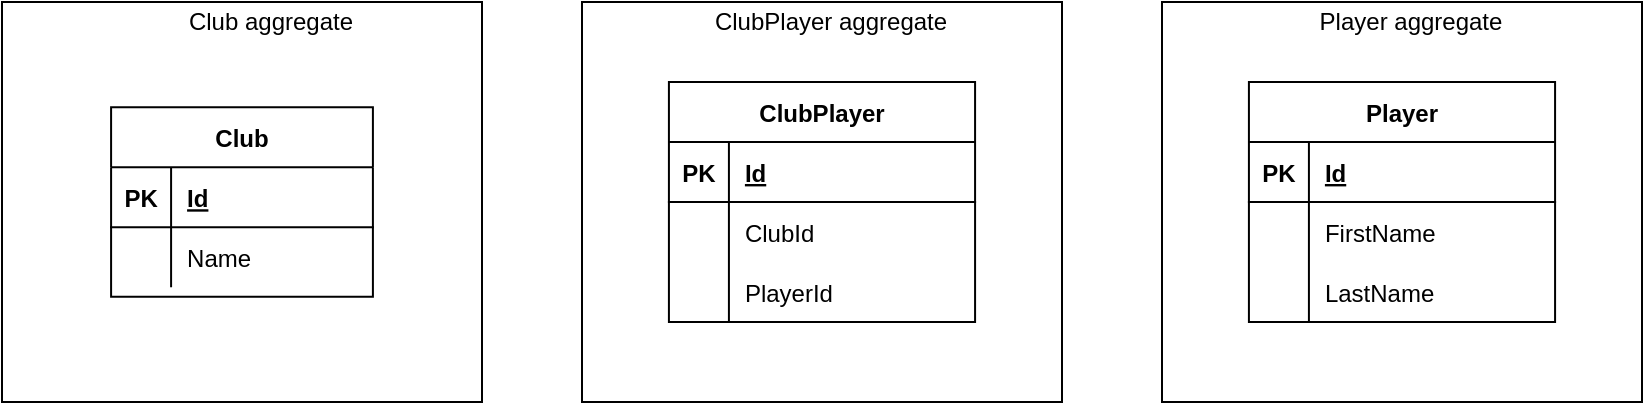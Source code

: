 <mxfile version="14.8.4" type="device"><diagram id="R2lEEEUBdFMjLlhIrx00" name="Page-1"><mxGraphModel dx="1768" dy="880" grid="1" gridSize="10" guides="1" tooltips="1" connect="1" arrows="1" fold="1" page="1" pageScale="1" pageWidth="850" pageHeight="1100" math="0" shadow="0" extFonts="Permanent Marker^https://fonts.googleapis.com/css?family=Permanent+Marker"><root><mxCell id="0"/><mxCell id="1" parent="0"/><mxCell id="gg8PAinaPa6_kpaQrIuv-1" value="" style="group" parent="1" vertex="1" connectable="0"><mxGeometry x="460" y="320" width="240" height="200" as="geometry"/></mxCell><mxCell id="YP9DN8QgEFIF_HLCPCEO-30" value="" style="whiteSpace=wrap;html=1;" parent="gg8PAinaPa6_kpaQrIuv-1" vertex="1"><mxGeometry width="240" height="200" as="geometry"/></mxCell><mxCell id="YP9DN8QgEFIF_HLCPCEO-31" value="Player aggregate" style="text;html=1;align=center;verticalAlign=middle;resizable=0;points=[];autosize=1;strokeColor=none;" parent="gg8PAinaPa6_kpaQrIuv-1" vertex="1"><mxGeometry x="69.231" width="110" height="20" as="geometry"/></mxCell><mxCell id="YP9DN8QgEFIF_HLCPCEO-17" value="Player" style="shape=table;startSize=30;container=1;collapsible=1;childLayout=tableLayout;fixedRows=1;rowLines=0;fontStyle=1;align=center;resizeLast=1;" parent="gg8PAinaPa6_kpaQrIuv-1" vertex="1"><mxGeometry x="43.46" y="40" width="153.08" height="120" as="geometry"/></mxCell><mxCell id="YP9DN8QgEFIF_HLCPCEO-18" value="" style="shape=partialRectangle;collapsible=0;dropTarget=0;pointerEvents=0;fillColor=none;top=0;left=0;bottom=1;right=0;points=[[0,0.5],[1,0.5]];portConstraint=eastwest;" parent="YP9DN8QgEFIF_HLCPCEO-17" vertex="1"><mxGeometry y="30" width="153.08" height="30" as="geometry"/></mxCell><mxCell id="YP9DN8QgEFIF_HLCPCEO-19" value="PK" style="shape=partialRectangle;connectable=0;fillColor=none;top=0;left=0;bottom=0;right=0;fontStyle=1;overflow=hidden;" parent="YP9DN8QgEFIF_HLCPCEO-18" vertex="1"><mxGeometry width="30" height="30" as="geometry"/></mxCell><mxCell id="YP9DN8QgEFIF_HLCPCEO-20" value="Id" style="shape=partialRectangle;connectable=0;fillColor=none;top=0;left=0;bottom=0;right=0;align=left;spacingLeft=6;fontStyle=5;overflow=hidden;" parent="YP9DN8QgEFIF_HLCPCEO-18" vertex="1"><mxGeometry x="30" width="123.08" height="30" as="geometry"/></mxCell><mxCell id="YP9DN8QgEFIF_HLCPCEO-21" value="" style="shape=partialRectangle;collapsible=0;dropTarget=0;pointerEvents=0;fillColor=none;top=0;left=0;bottom=0;right=0;points=[[0,0.5],[1,0.5]];portConstraint=eastwest;" parent="YP9DN8QgEFIF_HLCPCEO-17" vertex="1"><mxGeometry y="60" width="153.08" height="30" as="geometry"/></mxCell><mxCell id="YP9DN8QgEFIF_HLCPCEO-22" value="" style="shape=partialRectangle;connectable=0;fillColor=none;top=0;left=0;bottom=0;right=0;editable=1;overflow=hidden;" parent="YP9DN8QgEFIF_HLCPCEO-21" vertex="1"><mxGeometry width="30" height="30" as="geometry"/></mxCell><mxCell id="YP9DN8QgEFIF_HLCPCEO-23" value="FirstName" style="shape=partialRectangle;connectable=0;fillColor=none;top=0;left=0;bottom=0;right=0;align=left;spacingLeft=6;overflow=hidden;" parent="YP9DN8QgEFIF_HLCPCEO-21" vertex="1"><mxGeometry x="30" width="123.08" height="30" as="geometry"/></mxCell><mxCell id="YP9DN8QgEFIF_HLCPCEO-24" value="" style="shape=partialRectangle;collapsible=0;dropTarget=0;pointerEvents=0;fillColor=none;top=0;left=0;bottom=0;right=0;points=[[0,0.5],[1,0.5]];portConstraint=eastwest;" parent="YP9DN8QgEFIF_HLCPCEO-17" vertex="1"><mxGeometry y="90" width="153.08" height="30" as="geometry"/></mxCell><mxCell id="YP9DN8QgEFIF_HLCPCEO-25" value="" style="shape=partialRectangle;connectable=0;fillColor=none;top=0;left=0;bottom=0;right=0;editable=1;overflow=hidden;" parent="YP9DN8QgEFIF_HLCPCEO-24" vertex="1"><mxGeometry width="30" height="30" as="geometry"/></mxCell><mxCell id="YP9DN8QgEFIF_HLCPCEO-26" value="LastName" style="shape=partialRectangle;connectable=0;fillColor=none;top=0;left=0;bottom=0;right=0;align=left;spacingLeft=6;overflow=hidden;" parent="YP9DN8QgEFIF_HLCPCEO-24" vertex="1"><mxGeometry x="30" width="123.08" height="30" as="geometry"/></mxCell><mxCell id="gg8PAinaPa6_kpaQrIuv-2" value="" style="group" parent="1" vertex="1" connectable="0"><mxGeometry x="-120" y="320" width="240" height="200" as="geometry"/></mxCell><mxCell id="YP9DN8QgEFIF_HLCPCEO-15" value="" style="whiteSpace=wrap;html=1;" parent="gg8PAinaPa6_kpaQrIuv-2" vertex="1"><mxGeometry width="240" height="200.0" as="geometry"/></mxCell><mxCell id="YP9DN8QgEFIF_HLCPCEO-16" value="Club aggregate" style="text;html=1;align=center;verticalAlign=middle;resizable=0;points=[];autosize=1;strokeColor=none;" parent="gg8PAinaPa6_kpaQrIuv-2" vertex="1"><mxGeometry x="83.636" width="100" height="20" as="geometry"/></mxCell><mxCell id="YP9DN8QgEFIF_HLCPCEO-1" value="Club" style="shape=table;startSize=30;container=1;collapsible=1;childLayout=tableLayout;fixedRows=1;rowLines=0;fontStyle=1;align=center;resizeLast=1;" parent="gg8PAinaPa6_kpaQrIuv-2" vertex="1"><mxGeometry x="54.545" y="52.635" width="130.909" height="94.737" as="geometry"/></mxCell><mxCell id="YP9DN8QgEFIF_HLCPCEO-2" value="" style="shape=partialRectangle;collapsible=0;dropTarget=0;pointerEvents=0;fillColor=none;top=0;left=0;bottom=1;right=0;points=[[0,0.5],[1,0.5]];portConstraint=eastwest;" parent="YP9DN8QgEFIF_HLCPCEO-1" vertex="1"><mxGeometry y="30" width="130.909" height="30" as="geometry"/></mxCell><mxCell id="YP9DN8QgEFIF_HLCPCEO-3" value="PK" style="shape=partialRectangle;connectable=0;fillColor=none;top=0;left=0;bottom=0;right=0;fontStyle=1;overflow=hidden;" parent="YP9DN8QgEFIF_HLCPCEO-2" vertex="1"><mxGeometry width="30" height="30" as="geometry"/></mxCell><mxCell id="YP9DN8QgEFIF_HLCPCEO-4" value="Id" style="shape=partialRectangle;connectable=0;fillColor=none;top=0;left=0;bottom=0;right=0;align=left;spacingLeft=6;fontStyle=5;overflow=hidden;" parent="YP9DN8QgEFIF_HLCPCEO-2" vertex="1"><mxGeometry x="30" width="100.909" height="30" as="geometry"/></mxCell><mxCell id="YP9DN8QgEFIF_HLCPCEO-5" value="" style="shape=partialRectangle;collapsible=0;dropTarget=0;pointerEvents=0;fillColor=none;top=0;left=0;bottom=0;right=0;points=[[0,0.5],[1,0.5]];portConstraint=eastwest;" parent="YP9DN8QgEFIF_HLCPCEO-1" vertex="1"><mxGeometry y="60" width="130.909" height="30" as="geometry"/></mxCell><mxCell id="YP9DN8QgEFIF_HLCPCEO-6" value="" style="shape=partialRectangle;connectable=0;fillColor=none;top=0;left=0;bottom=0;right=0;editable=1;overflow=hidden;" parent="YP9DN8QgEFIF_HLCPCEO-5" vertex="1"><mxGeometry width="30" height="30" as="geometry"/></mxCell><mxCell id="YP9DN8QgEFIF_HLCPCEO-7" value="Name" style="shape=partialRectangle;connectable=0;fillColor=none;top=0;left=0;bottom=0;right=0;align=left;spacingLeft=6;overflow=hidden;" parent="YP9DN8QgEFIF_HLCPCEO-5" vertex="1"><mxGeometry x="30" width="100.909" height="30" as="geometry"/></mxCell><mxCell id="WrqjjgfpV-za36VBcFlf-1" value="" style="group" vertex="1" connectable="0" parent="1"><mxGeometry x="170" y="320" width="240" height="200" as="geometry"/></mxCell><mxCell id="WrqjjgfpV-za36VBcFlf-2" value="" style="whiteSpace=wrap;html=1;" vertex="1" parent="WrqjjgfpV-za36VBcFlf-1"><mxGeometry width="240" height="200" as="geometry"/></mxCell><mxCell id="WrqjjgfpV-za36VBcFlf-3" value="ClubPlayer aggregate" style="text;html=1;align=center;verticalAlign=middle;resizable=0;points=[];autosize=1;strokeColor=none;" vertex="1" parent="WrqjjgfpV-za36VBcFlf-1"><mxGeometry x="59.231" width="130" height="20" as="geometry"/></mxCell><mxCell id="WrqjjgfpV-za36VBcFlf-4" value="ClubPlayer" style="shape=table;startSize=30;container=1;collapsible=1;childLayout=tableLayout;fixedRows=1;rowLines=0;fontStyle=1;align=center;resizeLast=1;" vertex="1" parent="WrqjjgfpV-za36VBcFlf-1"><mxGeometry x="43.46" y="40" width="153.08" height="120" as="geometry"/></mxCell><mxCell id="WrqjjgfpV-za36VBcFlf-5" value="" style="shape=partialRectangle;collapsible=0;dropTarget=0;pointerEvents=0;fillColor=none;top=0;left=0;bottom=1;right=0;points=[[0,0.5],[1,0.5]];portConstraint=eastwest;" vertex="1" parent="WrqjjgfpV-za36VBcFlf-4"><mxGeometry y="30" width="153.08" height="30" as="geometry"/></mxCell><mxCell id="WrqjjgfpV-za36VBcFlf-6" value="PK" style="shape=partialRectangle;connectable=0;fillColor=none;top=0;left=0;bottom=0;right=0;fontStyle=1;overflow=hidden;" vertex="1" parent="WrqjjgfpV-za36VBcFlf-5"><mxGeometry width="30" height="30" as="geometry"/></mxCell><mxCell id="WrqjjgfpV-za36VBcFlf-7" value="Id" style="shape=partialRectangle;connectable=0;fillColor=none;top=0;left=0;bottom=0;right=0;align=left;spacingLeft=6;fontStyle=5;overflow=hidden;" vertex="1" parent="WrqjjgfpV-za36VBcFlf-5"><mxGeometry x="30" width="123.08" height="30" as="geometry"/></mxCell><mxCell id="WrqjjgfpV-za36VBcFlf-8" value="" style="shape=partialRectangle;collapsible=0;dropTarget=0;pointerEvents=0;fillColor=none;top=0;left=0;bottom=0;right=0;points=[[0,0.5],[1,0.5]];portConstraint=eastwest;" vertex="1" parent="WrqjjgfpV-za36VBcFlf-4"><mxGeometry y="60" width="153.08" height="30" as="geometry"/></mxCell><mxCell id="WrqjjgfpV-za36VBcFlf-9" value="" style="shape=partialRectangle;connectable=0;fillColor=none;top=0;left=0;bottom=0;right=0;editable=1;overflow=hidden;" vertex="1" parent="WrqjjgfpV-za36VBcFlf-8"><mxGeometry width="30" height="30" as="geometry"/></mxCell><mxCell id="WrqjjgfpV-za36VBcFlf-10" value="ClubId" style="shape=partialRectangle;connectable=0;fillColor=none;top=0;left=0;bottom=0;right=0;align=left;spacingLeft=6;overflow=hidden;" vertex="1" parent="WrqjjgfpV-za36VBcFlf-8"><mxGeometry x="30" width="123.08" height="30" as="geometry"/></mxCell><mxCell id="WrqjjgfpV-za36VBcFlf-11" value="" style="shape=partialRectangle;collapsible=0;dropTarget=0;pointerEvents=0;fillColor=none;top=0;left=0;bottom=0;right=0;points=[[0,0.5],[1,0.5]];portConstraint=eastwest;" vertex="1" parent="WrqjjgfpV-za36VBcFlf-4"><mxGeometry y="90" width="153.08" height="30" as="geometry"/></mxCell><mxCell id="WrqjjgfpV-za36VBcFlf-12" value="" style="shape=partialRectangle;connectable=0;fillColor=none;top=0;left=0;bottom=0;right=0;editable=1;overflow=hidden;" vertex="1" parent="WrqjjgfpV-za36VBcFlf-11"><mxGeometry width="30" height="30" as="geometry"/></mxCell><mxCell id="WrqjjgfpV-za36VBcFlf-13" value="PlayerId" style="shape=partialRectangle;connectable=0;fillColor=none;top=0;left=0;bottom=0;right=0;align=left;spacingLeft=6;overflow=hidden;" vertex="1" parent="WrqjjgfpV-za36VBcFlf-11"><mxGeometry x="30" width="123.08" height="30" as="geometry"/></mxCell></root></mxGraphModel></diagram></mxfile>